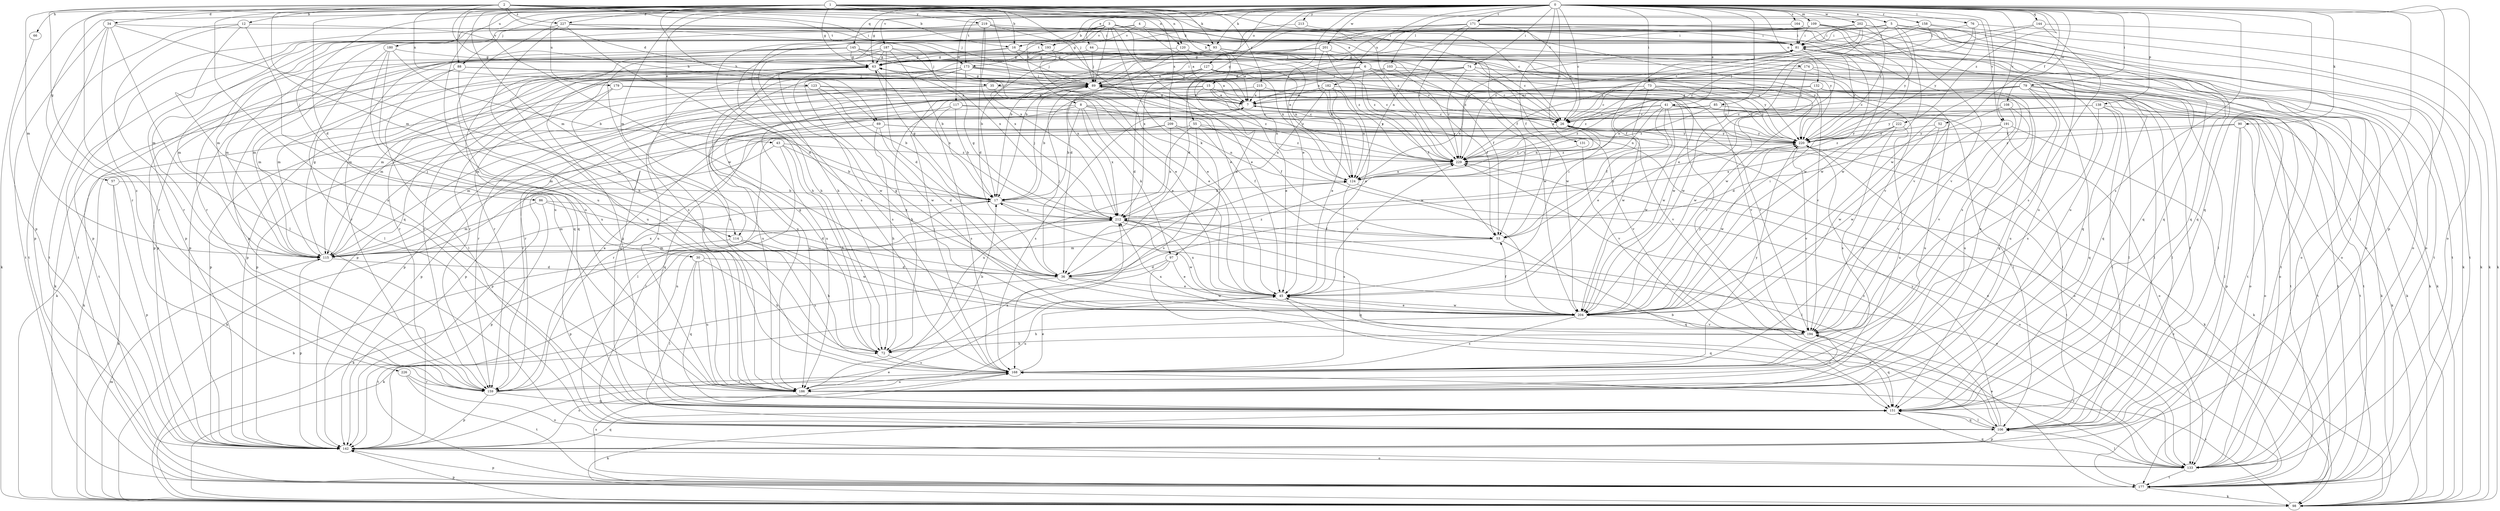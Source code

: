 strict digraph  {
0;
1;
2;
3;
4;
5;
6;
7;
8;
12;
15;
16;
17;
26;
30;
34;
35;
36;
41;
43;
44;
45;
52;
53;
55;
57;
63;
66;
69;
72;
73;
74;
76;
79;
81;
85;
86;
88;
89;
90;
93;
97;
98;
103;
106;
108;
109;
114;
115;
117;
120;
123;
124;
127;
131;
132;
133;
138;
142;
144;
145;
151;
158;
159;
164;
168;
171;
173;
174;
177;
179;
180;
182;
186;
187;
191;
193;
194;
201;
202;
204;
209;
212;
213;
215;
219;
220;
222;
226;
227;
229;
0 -> 5  [label=a];
0 -> 8  [label=b];
0 -> 26  [label=c];
0 -> 41  [label=e];
0 -> 43  [label=e];
0 -> 44  [label=e];
0 -> 45  [label=e];
0 -> 52  [label=f];
0 -> 53  [label=f];
0 -> 55  [label=g];
0 -> 57  [label=g];
0 -> 63  [label=g];
0 -> 73  [label=i];
0 -> 74  [label=i];
0 -> 76  [label=i];
0 -> 79  [label=i];
0 -> 85  [label=j];
0 -> 86  [label=j];
0 -> 88  [label=j];
0 -> 90  [label=k];
0 -> 93  [label=k];
0 -> 103  [label=l];
0 -> 106  [label=l];
0 -> 108  [label=m];
0 -> 109  [label=m];
0 -> 114  [label=m];
0 -> 117  [label=n];
0 -> 127  [label=o];
0 -> 131  [label=o];
0 -> 132  [label=o];
0 -> 133  [label=o];
0 -> 138  [label=p];
0 -> 142  [label=p];
0 -> 144  [label=q];
0 -> 145  [label=q];
0 -> 151  [label=q];
0 -> 158  [label=r];
0 -> 164  [label=s];
0 -> 168  [label=s];
0 -> 171  [label=t];
0 -> 173  [label=t];
0 -> 179  [label=u];
0 -> 180  [label=u];
0 -> 182  [label=u];
0 -> 186  [label=u];
0 -> 187  [label=v];
0 -> 191  [label=v];
0 -> 201  [label=w];
0 -> 202  [label=w];
0 -> 204  [label=w];
0 -> 213  [label=y];
0 -> 222  [label=z];
1 -> 12  [label=b];
1 -> 15  [label=b];
1 -> 16  [label=b];
1 -> 26  [label=c];
1 -> 30  [label=d];
1 -> 63  [label=g];
1 -> 66  [label=h];
1 -> 69  [label=h];
1 -> 88  [label=j];
1 -> 89  [label=j];
1 -> 93  [label=k];
1 -> 114  [label=m];
1 -> 120  [label=n];
1 -> 142  [label=p];
1 -> 191  [label=v];
1 -> 204  [label=w];
1 -> 209  [label=x];
1 -> 212  [label=x];
1 -> 215  [label=y];
1 -> 219  [label=y];
1 -> 226  [label=z];
1 -> 227  [label=z];
2 -> 16  [label=b];
2 -> 34  [label=d];
2 -> 35  [label=d];
2 -> 53  [label=f];
2 -> 69  [label=h];
2 -> 89  [label=j];
2 -> 114  [label=m];
2 -> 115  [label=m];
2 -> 120  [label=n];
2 -> 123  [label=n];
2 -> 159  [label=r];
2 -> 173  [label=t];
2 -> 186  [label=u];
2 -> 220  [label=y];
2 -> 227  [label=z];
2 -> 229  [label=z];
3 -> 6  [label=a];
3 -> 16  [label=b];
3 -> 45  [label=e];
3 -> 72  [label=h];
3 -> 89  [label=j];
3 -> 93  [label=k];
3 -> 97  [label=k];
3 -> 124  [label=n];
3 -> 168  [label=s];
3 -> 173  [label=t];
3 -> 174  [label=t];
3 -> 177  [label=t];
3 -> 193  [label=v];
4 -> 7  [label=a];
4 -> 72  [label=h];
4 -> 115  [label=m];
4 -> 177  [label=t];
4 -> 193  [label=v];
4 -> 220  [label=y];
5 -> 81  [label=i];
5 -> 133  [label=o];
5 -> 142  [label=p];
5 -> 151  [label=q];
5 -> 177  [label=t];
5 -> 204  [label=w];
5 -> 212  [label=x];
5 -> 220  [label=y];
5 -> 229  [label=z];
6 -> 26  [label=c];
6 -> 35  [label=d];
6 -> 53  [label=f];
6 -> 89  [label=j];
6 -> 159  [label=r];
6 -> 177  [label=t];
6 -> 229  [label=z];
7 -> 26  [label=c];
7 -> 106  [label=l];
7 -> 142  [label=p];
7 -> 168  [label=s];
8 -> 17  [label=b];
8 -> 26  [label=c];
8 -> 53  [label=f];
8 -> 97  [label=k];
8 -> 98  [label=k];
8 -> 159  [label=r];
8 -> 212  [label=x];
8 -> 220  [label=y];
12 -> 151  [label=q];
12 -> 159  [label=r];
12 -> 177  [label=t];
12 -> 186  [label=u];
12 -> 193  [label=v];
15 -> 7  [label=a];
15 -> 45  [label=e];
15 -> 142  [label=p];
15 -> 186  [label=u];
15 -> 194  [label=v];
15 -> 229  [label=z];
16 -> 26  [label=c];
16 -> 63  [label=g];
16 -> 89  [label=j];
16 -> 115  [label=m];
16 -> 220  [label=y];
17 -> 63  [label=g];
17 -> 89  [label=j];
17 -> 106  [label=l];
17 -> 115  [label=m];
17 -> 212  [label=x];
26 -> 89  [label=j];
26 -> 124  [label=n];
26 -> 133  [label=o];
26 -> 142  [label=p];
26 -> 177  [label=t];
26 -> 220  [label=y];
30 -> 36  [label=d];
30 -> 72  [label=h];
30 -> 106  [label=l];
30 -> 151  [label=q];
30 -> 186  [label=u];
34 -> 81  [label=i];
34 -> 106  [label=l];
34 -> 142  [label=p];
34 -> 159  [label=r];
34 -> 177  [label=t];
34 -> 204  [label=w];
35 -> 7  [label=a];
35 -> 45  [label=e];
35 -> 142  [label=p];
35 -> 159  [label=r];
36 -> 45  [label=e];
36 -> 89  [label=j];
36 -> 177  [label=t];
36 -> 204  [label=w];
36 -> 229  [label=z];
41 -> 26  [label=c];
41 -> 45  [label=e];
41 -> 53  [label=f];
41 -> 106  [label=l];
41 -> 124  [label=n];
41 -> 133  [label=o];
41 -> 142  [label=p];
41 -> 186  [label=u];
41 -> 204  [label=w];
41 -> 229  [label=z];
43 -> 17  [label=b];
43 -> 72  [label=h];
43 -> 98  [label=k];
43 -> 106  [label=l];
43 -> 229  [label=z];
44 -> 63  [label=g];
44 -> 89  [label=j];
44 -> 204  [label=w];
45 -> 81  [label=i];
45 -> 151  [label=q];
45 -> 186  [label=u];
45 -> 204  [label=w];
45 -> 212  [label=x];
45 -> 229  [label=z];
52 -> 194  [label=v];
52 -> 204  [label=w];
52 -> 220  [label=y];
53 -> 115  [label=m];
53 -> 151  [label=q];
55 -> 53  [label=f];
55 -> 115  [label=m];
55 -> 168  [label=s];
55 -> 186  [label=u];
55 -> 220  [label=y];
55 -> 229  [label=z];
57 -> 17  [label=b];
57 -> 98  [label=k];
57 -> 142  [label=p];
63 -> 89  [label=j];
63 -> 115  [label=m];
63 -> 159  [label=r];
63 -> 177  [label=t];
63 -> 204  [label=w];
63 -> 212  [label=x];
66 -> 98  [label=k];
69 -> 36  [label=d];
69 -> 72  [label=h];
69 -> 133  [label=o];
69 -> 151  [label=q];
69 -> 220  [label=y];
72 -> 17  [label=b];
72 -> 63  [label=g];
72 -> 168  [label=s];
73 -> 7  [label=a];
73 -> 26  [label=c];
73 -> 106  [label=l];
73 -> 124  [label=n];
73 -> 177  [label=t];
73 -> 204  [label=w];
73 -> 220  [label=y];
74 -> 26  [label=c];
74 -> 36  [label=d];
74 -> 89  [label=j];
74 -> 106  [label=l];
74 -> 115  [label=m];
74 -> 151  [label=q];
74 -> 229  [label=z];
76 -> 45  [label=e];
76 -> 81  [label=i];
76 -> 98  [label=k];
76 -> 220  [label=y];
79 -> 7  [label=a];
79 -> 26  [label=c];
79 -> 72  [label=h];
79 -> 98  [label=k];
79 -> 124  [label=n];
79 -> 133  [label=o];
79 -> 177  [label=t];
79 -> 186  [label=u];
79 -> 194  [label=v];
81 -> 63  [label=g];
81 -> 133  [label=o];
81 -> 168  [label=s];
81 -> 204  [label=w];
81 -> 220  [label=y];
81 -> 229  [label=z];
85 -> 26  [label=c];
85 -> 98  [label=k];
85 -> 115  [label=m];
85 -> 177  [label=t];
85 -> 229  [label=z];
86 -> 36  [label=d];
86 -> 115  [label=m];
86 -> 142  [label=p];
86 -> 212  [label=x];
88 -> 7  [label=a];
88 -> 89  [label=j];
88 -> 106  [label=l];
88 -> 115  [label=m];
88 -> 168  [label=s];
89 -> 7  [label=a];
89 -> 63  [label=g];
89 -> 81  [label=i];
89 -> 106  [label=l];
89 -> 142  [label=p];
89 -> 151  [label=q];
89 -> 159  [label=r];
89 -> 186  [label=u];
89 -> 204  [label=w];
89 -> 220  [label=y];
89 -> 229  [label=z];
90 -> 106  [label=l];
90 -> 133  [label=o];
90 -> 142  [label=p];
90 -> 220  [label=y];
90 -> 229  [label=z];
93 -> 7  [label=a];
93 -> 17  [label=b];
93 -> 63  [label=g];
93 -> 133  [label=o];
93 -> 142  [label=p];
93 -> 151  [label=q];
93 -> 177  [label=t];
93 -> 186  [label=u];
93 -> 220  [label=y];
97 -> 36  [label=d];
97 -> 45  [label=e];
97 -> 98  [label=k];
97 -> 133  [label=o];
98 -> 17  [label=b];
98 -> 115  [label=m];
98 -> 142  [label=p];
98 -> 168  [label=s];
98 -> 229  [label=z];
103 -> 7  [label=a];
103 -> 26  [label=c];
103 -> 53  [label=f];
103 -> 89  [label=j];
106 -> 17  [label=b];
106 -> 142  [label=p];
106 -> 151  [label=q];
106 -> 220  [label=y];
106 -> 229  [label=z];
108 -> 26  [label=c];
108 -> 36  [label=d];
108 -> 186  [label=u];
108 -> 194  [label=v];
109 -> 72  [label=h];
109 -> 81  [label=i];
109 -> 89  [label=j];
109 -> 142  [label=p];
109 -> 151  [label=q];
109 -> 159  [label=r];
109 -> 177  [label=t];
109 -> 186  [label=u];
109 -> 204  [label=w];
114 -> 72  [label=h];
114 -> 115  [label=m];
114 -> 168  [label=s];
114 -> 204  [label=w];
115 -> 36  [label=d];
115 -> 63  [label=g];
115 -> 89  [label=j];
115 -> 142  [label=p];
115 -> 212  [label=x];
117 -> 17  [label=b];
117 -> 26  [label=c];
117 -> 168  [label=s];
117 -> 186  [label=u];
117 -> 194  [label=v];
120 -> 63  [label=g];
120 -> 124  [label=n];
120 -> 212  [label=x];
120 -> 229  [label=z];
123 -> 7  [label=a];
123 -> 17  [label=b];
123 -> 98  [label=k];
123 -> 194  [label=v];
123 -> 204  [label=w];
124 -> 17  [label=b];
124 -> 26  [label=c];
124 -> 133  [label=o];
124 -> 168  [label=s];
127 -> 36  [label=d];
127 -> 45  [label=e];
127 -> 89  [label=j];
127 -> 98  [label=k];
127 -> 115  [label=m];
127 -> 142  [label=p];
127 -> 159  [label=r];
127 -> 204  [label=w];
127 -> 220  [label=y];
131 -> 194  [label=v];
131 -> 229  [label=z];
132 -> 7  [label=a];
132 -> 98  [label=k];
132 -> 106  [label=l];
132 -> 115  [label=m];
132 -> 177  [label=t];
132 -> 204  [label=w];
132 -> 229  [label=z];
133 -> 106  [label=l];
133 -> 151  [label=q];
133 -> 177  [label=t];
133 -> 194  [label=v];
138 -> 26  [label=c];
138 -> 106  [label=l];
138 -> 151  [label=q];
138 -> 168  [label=s];
138 -> 177  [label=t];
138 -> 220  [label=y];
142 -> 45  [label=e];
142 -> 133  [label=o];
142 -> 151  [label=q];
142 -> 168  [label=s];
144 -> 81  [label=i];
144 -> 98  [label=k];
144 -> 168  [label=s];
144 -> 229  [label=z];
145 -> 7  [label=a];
145 -> 63  [label=g];
145 -> 89  [label=j];
145 -> 115  [label=m];
145 -> 124  [label=n];
145 -> 151  [label=q];
145 -> 159  [label=r];
151 -> 63  [label=g];
151 -> 98  [label=k];
151 -> 106  [label=l];
158 -> 36  [label=d];
158 -> 81  [label=i];
158 -> 98  [label=k];
158 -> 151  [label=q];
158 -> 229  [label=z];
159 -> 7  [label=a];
159 -> 124  [label=n];
159 -> 142  [label=p];
159 -> 151  [label=q];
159 -> 194  [label=v];
164 -> 63  [label=g];
164 -> 81  [label=i];
164 -> 204  [label=w];
168 -> 45  [label=e];
168 -> 89  [label=j];
168 -> 159  [label=r];
168 -> 186  [label=u];
168 -> 220  [label=y];
171 -> 17  [label=b];
171 -> 26  [label=c];
171 -> 36  [label=d];
171 -> 81  [label=i];
171 -> 89  [label=j];
171 -> 124  [label=n];
171 -> 133  [label=o];
171 -> 151  [label=q];
171 -> 229  [label=z];
173 -> 26  [label=c];
173 -> 45  [label=e];
173 -> 89  [label=j];
173 -> 98  [label=k];
173 -> 106  [label=l];
173 -> 142  [label=p];
173 -> 159  [label=r];
173 -> 168  [label=s];
173 -> 186  [label=u];
173 -> 194  [label=v];
174 -> 89  [label=j];
174 -> 98  [label=k];
174 -> 186  [label=u];
174 -> 204  [label=w];
177 -> 45  [label=e];
177 -> 98  [label=k];
177 -> 142  [label=p];
177 -> 168  [label=s];
179 -> 7  [label=a];
179 -> 115  [label=m];
179 -> 151  [label=q];
179 -> 194  [label=v];
180 -> 17  [label=b];
180 -> 63  [label=g];
180 -> 106  [label=l];
180 -> 151  [label=q];
180 -> 186  [label=u];
182 -> 7  [label=a];
182 -> 17  [label=b];
182 -> 45  [label=e];
182 -> 124  [label=n];
182 -> 204  [label=w];
182 -> 212  [label=x];
182 -> 220  [label=y];
182 -> 229  [label=z];
186 -> 63  [label=g];
186 -> 212  [label=x];
187 -> 17  [label=b];
187 -> 36  [label=d];
187 -> 45  [label=e];
187 -> 63  [label=g];
187 -> 115  [label=m];
187 -> 168  [label=s];
187 -> 194  [label=v];
191 -> 98  [label=k];
191 -> 133  [label=o];
191 -> 168  [label=s];
191 -> 204  [label=w];
191 -> 220  [label=y];
193 -> 45  [label=e];
193 -> 53  [label=f];
193 -> 63  [label=g];
193 -> 142  [label=p];
193 -> 186  [label=u];
193 -> 204  [label=w];
194 -> 72  [label=h];
194 -> 151  [label=q];
194 -> 212  [label=x];
201 -> 63  [label=g];
201 -> 124  [label=n];
201 -> 142  [label=p];
201 -> 220  [label=y];
201 -> 229  [label=z];
202 -> 26  [label=c];
202 -> 53  [label=f];
202 -> 81  [label=i];
202 -> 98  [label=k];
202 -> 115  [label=m];
202 -> 186  [label=u];
202 -> 194  [label=v];
204 -> 45  [label=e];
204 -> 53  [label=f];
204 -> 63  [label=g];
204 -> 72  [label=h];
204 -> 81  [label=i];
204 -> 168  [label=s];
204 -> 194  [label=v];
204 -> 220  [label=y];
209 -> 106  [label=l];
209 -> 124  [label=n];
209 -> 159  [label=r];
209 -> 194  [label=v];
209 -> 212  [label=x];
209 -> 220  [label=y];
212 -> 53  [label=f];
212 -> 63  [label=g];
212 -> 98  [label=k];
212 -> 133  [label=o];
212 -> 142  [label=p];
212 -> 151  [label=q];
212 -> 204  [label=w];
212 -> 220  [label=y];
213 -> 17  [label=b];
213 -> 81  [label=i];
215 -> 7  [label=a];
215 -> 26  [label=c];
215 -> 124  [label=n];
215 -> 186  [label=u];
219 -> 36  [label=d];
219 -> 45  [label=e];
219 -> 81  [label=i];
219 -> 142  [label=p];
219 -> 177  [label=t];
219 -> 194  [label=v];
219 -> 212  [label=x];
220 -> 7  [label=a];
220 -> 98  [label=k];
220 -> 177  [label=t];
220 -> 194  [label=v];
220 -> 204  [label=w];
220 -> 229  [label=z];
222 -> 168  [label=s];
222 -> 186  [label=u];
222 -> 212  [label=x];
222 -> 220  [label=y];
222 -> 229  [label=z];
226 -> 133  [label=o];
226 -> 159  [label=r];
226 -> 177  [label=t];
227 -> 36  [label=d];
227 -> 72  [label=h];
227 -> 81  [label=i];
227 -> 133  [label=o];
227 -> 186  [label=u];
227 -> 212  [label=x];
229 -> 124  [label=n];
}
